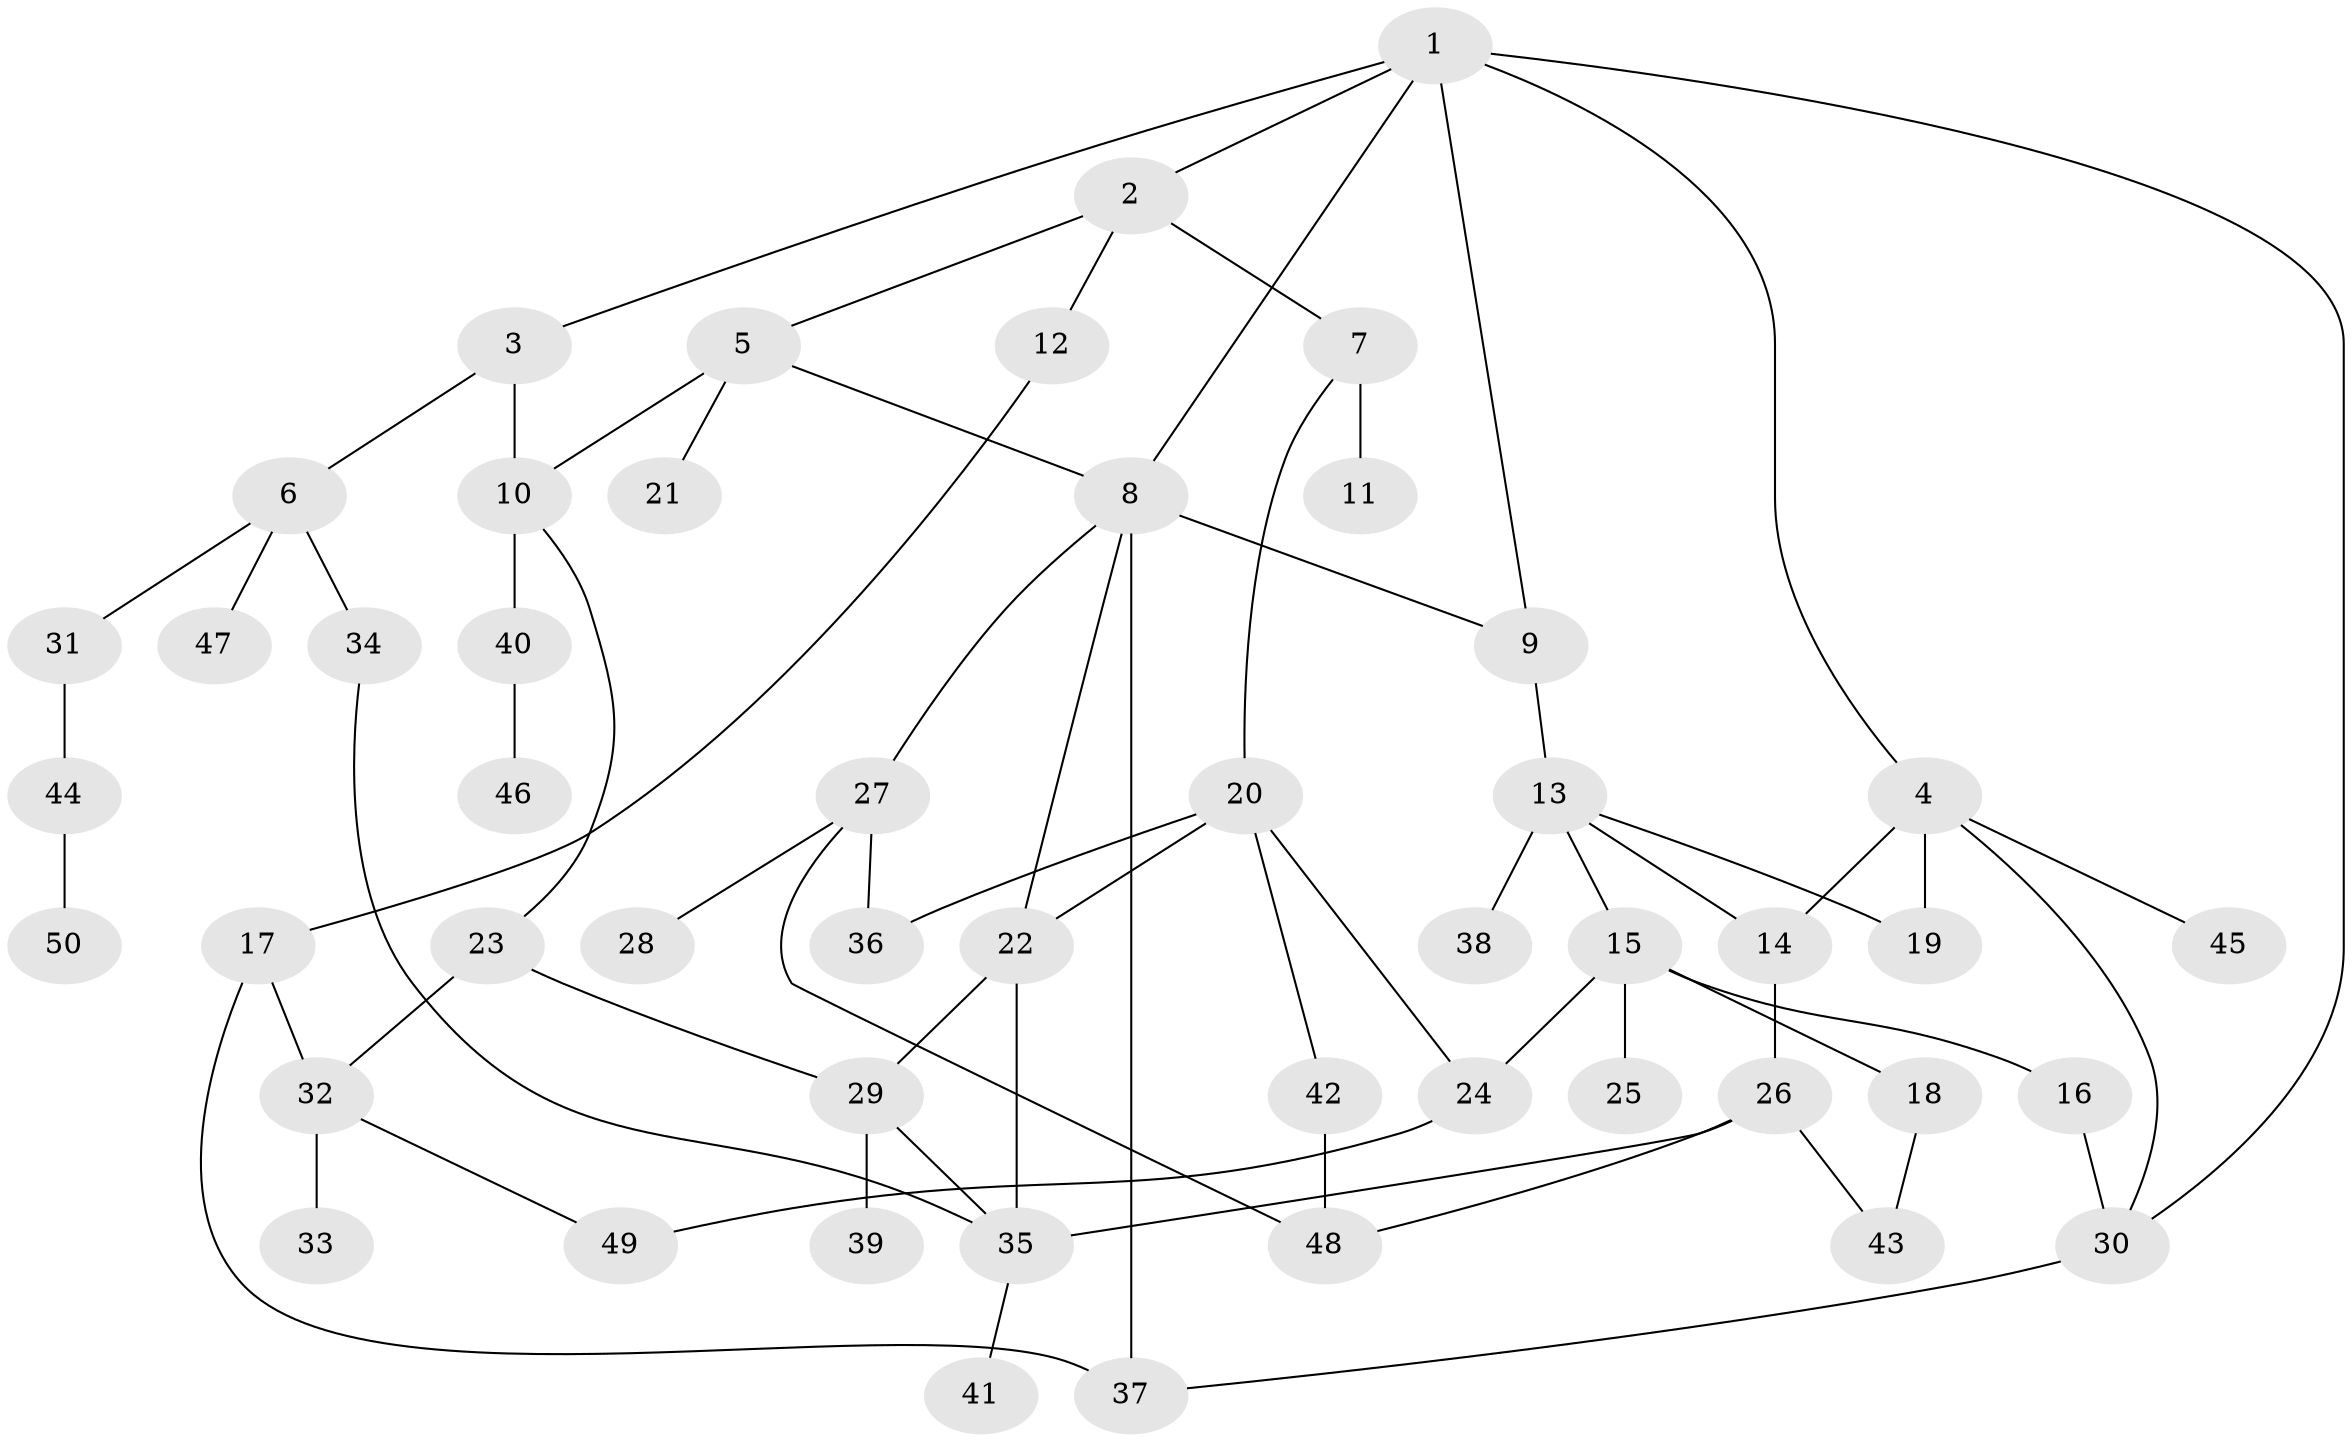 // original degree distribution, {7: 0.010101010101010102, 6: 0.050505050505050504, 4: 0.0707070707070707, 2: 0.31313131313131315, 5: 0.04040404040404041, 3: 0.23232323232323232, 1: 0.2828282828282828}
// Generated by graph-tools (version 1.1) at 2025/49/03/04/25 22:49:02]
// undirected, 50 vertices, 70 edges
graph export_dot {
  node [color=gray90,style=filled];
  1;
  2;
  3;
  4;
  5;
  6;
  7;
  8;
  9;
  10;
  11;
  12;
  13;
  14;
  15;
  16;
  17;
  18;
  19;
  20;
  21;
  22;
  23;
  24;
  25;
  26;
  27;
  28;
  29;
  30;
  31;
  32;
  33;
  34;
  35;
  36;
  37;
  38;
  39;
  40;
  41;
  42;
  43;
  44;
  45;
  46;
  47;
  48;
  49;
  50;
  1 -- 2 [weight=1.0];
  1 -- 3 [weight=1.0];
  1 -- 4 [weight=1.0];
  1 -- 8 [weight=1.0];
  1 -- 9 [weight=1.0];
  1 -- 30 [weight=1.0];
  2 -- 5 [weight=1.0];
  2 -- 7 [weight=2.0];
  2 -- 12 [weight=1.0];
  3 -- 6 [weight=1.0];
  3 -- 10 [weight=1.0];
  4 -- 14 [weight=1.0];
  4 -- 19 [weight=1.0];
  4 -- 30 [weight=1.0];
  4 -- 45 [weight=1.0];
  5 -- 8 [weight=1.0];
  5 -- 10 [weight=1.0];
  5 -- 21 [weight=1.0];
  6 -- 31 [weight=1.0];
  6 -- 34 [weight=1.0];
  6 -- 47 [weight=1.0];
  7 -- 11 [weight=3.0];
  7 -- 20 [weight=1.0];
  8 -- 9 [weight=1.0];
  8 -- 22 [weight=1.0];
  8 -- 27 [weight=1.0];
  8 -- 37 [weight=3.0];
  9 -- 13 [weight=2.0];
  10 -- 23 [weight=1.0];
  10 -- 40 [weight=1.0];
  12 -- 17 [weight=1.0];
  13 -- 14 [weight=1.0];
  13 -- 15 [weight=1.0];
  13 -- 19 [weight=1.0];
  13 -- 38 [weight=1.0];
  14 -- 26 [weight=1.0];
  15 -- 16 [weight=1.0];
  15 -- 18 [weight=1.0];
  15 -- 24 [weight=1.0];
  15 -- 25 [weight=2.0];
  16 -- 30 [weight=1.0];
  17 -- 32 [weight=1.0];
  17 -- 37 [weight=1.0];
  18 -- 43 [weight=1.0];
  20 -- 22 [weight=1.0];
  20 -- 24 [weight=1.0];
  20 -- 36 [weight=1.0];
  20 -- 42 [weight=1.0];
  22 -- 29 [weight=1.0];
  22 -- 35 [weight=2.0];
  23 -- 29 [weight=1.0];
  23 -- 32 [weight=1.0];
  24 -- 49 [weight=1.0];
  26 -- 35 [weight=1.0];
  26 -- 43 [weight=1.0];
  26 -- 48 [weight=1.0];
  27 -- 28 [weight=2.0];
  27 -- 36 [weight=1.0];
  27 -- 48 [weight=1.0];
  29 -- 35 [weight=1.0];
  29 -- 39 [weight=2.0];
  30 -- 37 [weight=1.0];
  31 -- 44 [weight=1.0];
  32 -- 33 [weight=3.0];
  32 -- 49 [weight=1.0];
  34 -- 35 [weight=1.0];
  35 -- 41 [weight=1.0];
  40 -- 46 [weight=1.0];
  42 -- 48 [weight=1.0];
  44 -- 50 [weight=1.0];
}
